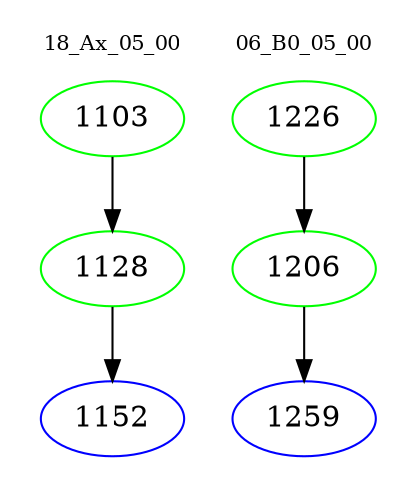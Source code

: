 digraph{
subgraph cluster_0 {
color = white
label = "18_Ax_05_00";
fontsize=10;
T0_1103 [label="1103", color="green"]
T0_1103 -> T0_1128 [color="black"]
T0_1128 [label="1128", color="green"]
T0_1128 -> T0_1152 [color="black"]
T0_1152 [label="1152", color="blue"]
}
subgraph cluster_1 {
color = white
label = "06_B0_05_00";
fontsize=10;
T1_1226 [label="1226", color="green"]
T1_1226 -> T1_1206 [color="black"]
T1_1206 [label="1206", color="green"]
T1_1206 -> T1_1259 [color="black"]
T1_1259 [label="1259", color="blue"]
}
}
